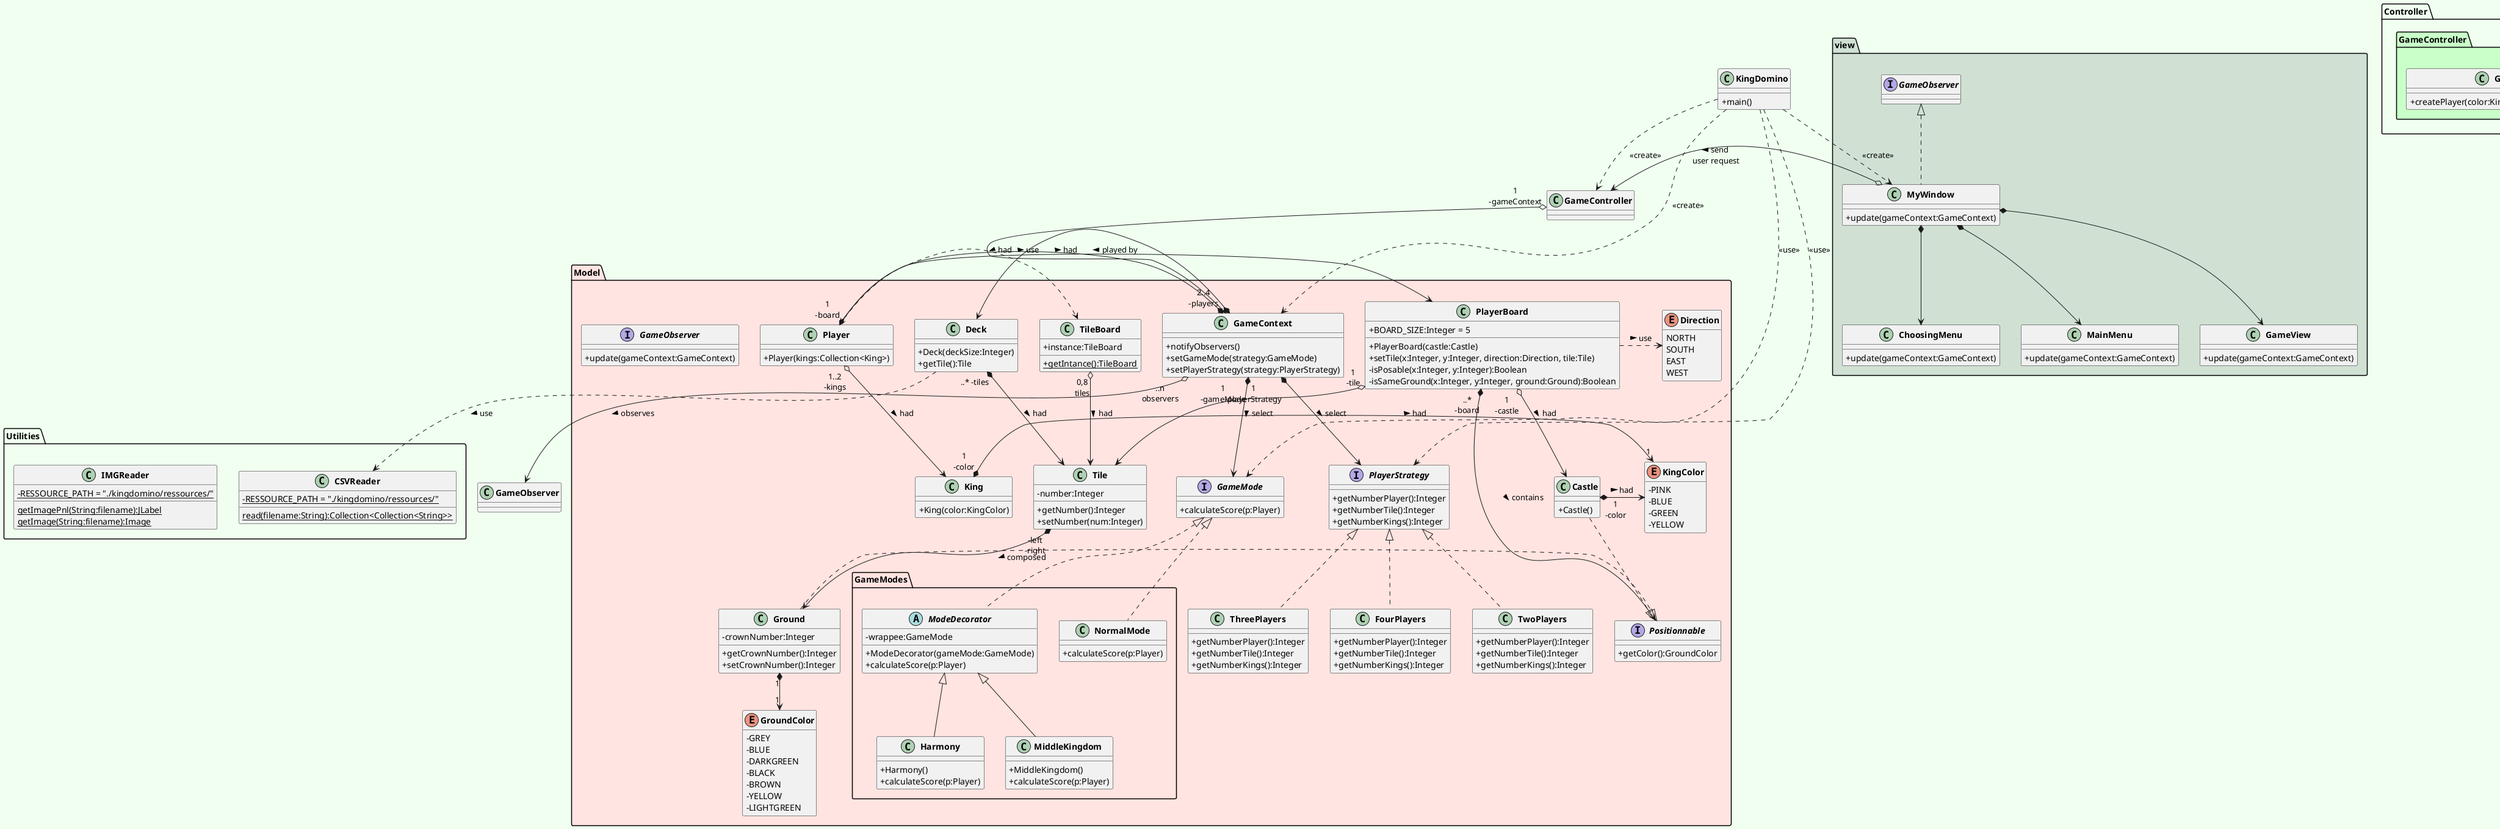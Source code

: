 @startuml
'skinparam style strictuml
skinparam classAttributeIconSize 0
skinparam classFontStyle Bold
hide enum methods
skinparam BackgroundColor HoneyDew

'class main qui va executer le jeu
class KingDomino{
+main()
}


package Controller{
'package CONTROLLER
package GameController #technology{
    ' plateau de jeu
    class GameController{

        +createPlayer(color:KingColor, kings:Collection<King>)

    }
}

}


package Model #mistyrose{
    'interface players
    interface PlayerStrategy{
        + getNumberPlayer():Integer
        + getNumberTile():Integer
        + getNumberKings():Integer
    }
    class TwoPlayers implements PlayerStrategy{
        + getNumberPlayer():Integer
        + getNumberTile():Integer
        + getNumberKings():Integer
    }

    class ThreePlayers implements PlayerStrategy{
        + getNumberPlayer():Integer
        + getNumberTile():Integer
        + getNumberKings():Integer
    }

   class FourPlayers implements PlayerStrategy{
        + getNumberPlayer():Integer
        + getNumberTile():Integer
        + getNumberKings():Integer
   }



    class Deck{
        +Deck(deckSize:Integer)
        +getTile():Tile
    }


    'tuiles numéroté
    class Tile {

        -number:Integer
        +getNumber():Integer
        +setNumber(num:Integer)

    }
    'coté de la tuile (droite ou gauche)
    class Ground{
        -crownNumber:Integer
        +getCrownNumber():Integer
        +setCrownNumber():Integer
    }
    'couleur des cotés de la tuile
    enum GroundColor{
    -GREY
    -BLUE
    -DARKGREEN
    -BLACK
    -BROWN
    -YELLOW
    -LIGHTGREEN
    +{static}+getColor(String:color):GroundColor
    }
    'strategy permettant de pouvoir choisir le jeu qu'on veut
    interface GameMode{
        +calculateScore(p:Player)
    }
    'contexte du jeu
    class GameContext{
        +notifyObservers()
        +setGameMode(strategy:GameMode)
        +setPlayerStrategy(strategy:PlayerStrategy)
    }

    package GameModes{



            class NormalMode {
                +calculateScore(p:Player)
            }
            abstract class ModeDecorator{
                -wrappee:GameMode
                +ModeDecorator(gameMode:GameMode)
                +calculateScore(p:Player)
            }

            class MiddleKingdom extends ModeDecorator {
                +MiddleKingdom()
                +calculateScore(p:Player)
            }

            'class harmonie
            class Harmony extends ModeDecorator {
                +Harmony()
                +calculateScore(p:Player)
            }
    }
    'interface observer qui va permettre de notifier les changements
    interface GameObserver{
        +update(gameContext:GameContext)
    }

    class TileBoard{

        +instance:TileBoard
        {static}+getIntance():TileBoard
    }




    class PlayerBoard{
        +BOARD_SIZE:Integer = 5
        +PlayerBoard(castle:Castle)
        +setTile(x:Integer, y:Integer, direction:Direction, tile:Tile)
        -isPosable(x:Integer, y:Integer):Boolean
        -isSameGround(x:Integer, y:Integer, ground:Ground):Boolean
    }
    interface Positionnable{
        +getColor():GroundColor
    }

    enum Direction{
        NORTH
        SOUTH
        EAST
        WEST
    }

    'joueur
    class Player{
        +Player(kings:Collection<King>)
    }

    'roi
    class King{
        +King(color:KingColor)
    }
    'class chateau
    class Castle {
        +Castle()
    }

    'couleur du roi et du chateau
    enum KingColor{
    -PINK
    -BLUE
    -GREEN
    -YELLOW
    }
}

'package VIEW
package view #D0E1D4{
    'application du jeu (design avec Swing)
    class MyWindow implements GameObserver{
        +update(gameContext:GameContext)
    }

    class MainMenu{
        +update(gameContext:GameContext)
    }

    class ChoosingMenu{
            +update(gameContext:GameContext)
        }

    class GameView{
            +update(gameContext:GameContext)
        }


}

package Utilities{
    class CSVReader{
        {static} - RESSOURCE_PATH = "./kingdomino/ressources/"
        {static} read(filename:String):Collection<Collection<String>>
    }

    class IMGReader{
            {static} - RESSOURCE_PATH = "./kingdomino/ressources/"
            {static} getImagePnl(String:filename):JLabel
            {static} getImage(String:filename):Image
        }
}


Ground .|> Positionnable
Castle .|> Positionnable
PlayerBoard "..*\n-board" *-r-> Positionnable : > contains

Deck ..> CSVReader :  > use
Ground "1"*-->"1"GroundColor
Tile *-->Ground : "-left\n-right" > composed

'A SUPP
Deck "..* -tiles" *-> Tile : > had



TileBoard o--> Tile : "0,8\ntiles" > had


GameContext *-r-> Deck
GameContext *--> GameMode  : "1\n-gameMode" > select
GameContext *--> PlayerStrategy : "1\n-playerStrategy" > select
GameContext *-> Player : "2..4\n-players" > played by


'BoardGame  *-> Player : "2..4\n-players" > played by
GameController o--> GameContext : "1\n-gameContext" > had



Player .> TileBoard : > use
Player *-> PlayerBoard : "1\n-board" > had
Player  o--> King : "1..2\n-kings" > had
'PlayerBoard <--* "2..4\n-playerBoards" BoardGame
PlayerBoard "1\n-tile" o--> Tile
PlayerBoard "1\n-castle" o-> Castle : > had

PlayerBoard .> Direction : > use


'Implements de GameMode
'Harmony .u.|> GameMode
'MiddleKingdom .u.|> GameMode
ModeDecorator .u.|> GameMode
NormalMode .u.|> GameMode

King"1\n-color"*->"1" KingColor: > had
Castle"1\n-color"*->KingColor : > had

MyWindow *--> MainMenu
MyWindow *--> ChoosingMenu
MyWindow *--> GameView


KingDomino..> GameController : <<create>>
KingDomino.> PlayerStrategy : <<use>>
KingDomino..> GameMode : <<use>>
KingDomino ..>MyWindow : <<create>>
KingDomino ..>GameContext : <<create>>
MyWindow o-> GameController : > send \nuser request
GameContext "..n\nobservers" o-->GameObserver : > observes
@enduml